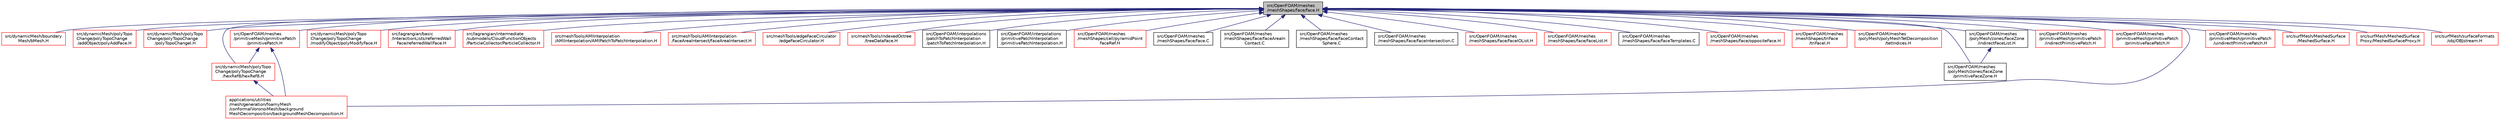 digraph "src/OpenFOAM/meshes/meshShapes/face/face.H"
{
  bgcolor="transparent";
  edge [fontname="Helvetica",fontsize="10",labelfontname="Helvetica",labelfontsize="10"];
  node [fontname="Helvetica",fontsize="10",shape=record];
  Node157 [label="src/OpenFOAM/meshes\l/meshShapes/face/face.H",height=0.2,width=0.4,color="black", fillcolor="grey75", style="filled", fontcolor="black"];
  Node157 -> Node158 [dir="back",color="midnightblue",fontsize="10",style="solid",fontname="Helvetica"];
  Node158 [label="src/dynamicMesh/boundary\lMesh/bMesh.H",height=0.2,width=0.4,color="red",URL="$a00380.html"];
  Node157 -> Node161 [dir="back",color="midnightblue",fontsize="10",style="solid",fontname="Helvetica"];
  Node161 [label="src/dynamicMesh/polyTopo\lChange/polyTopoChange\l/addObject/polyAddFace.H",height=0.2,width=0.4,color="red",URL="$a00716.html"];
  Node157 -> Node175 [dir="back",color="midnightblue",fontsize="10",style="solid",fontname="Helvetica"];
  Node175 [label="src/dynamicMesh/polyTopo\lChange/polyTopoChange\l/polyTopoChangeI.H",height=0.2,width=0.4,color="red",URL="$a00794.html"];
  Node157 -> Node238 [dir="back",color="midnightblue",fontsize="10",style="solid",fontname="Helvetica"];
  Node238 [label="src/dynamicMesh/polyTopo\lChange/polyTopoChange\l/hexRef8/hexRef8.H",height=0.2,width=0.4,color="red",URL="$a00755.html"];
  Node238 -> Node216 [dir="back",color="midnightblue",fontsize="10",style="solid",fontname="Helvetica"];
  Node216 [label="applications/utilities\l/mesh/generation/foamyMesh\l/conformalVoronoiMesh/background\lMeshDecomposition/backgroundMeshDecomposition.H",height=0.2,width=0.4,color="red",URL="$a18476.html"];
  Node157 -> Node251 [dir="back",color="midnightblue",fontsize="10",style="solid",fontname="Helvetica"];
  Node251 [label="src/dynamicMesh/polyTopo\lChange/polyTopoChange\l/modifyObject/polyModifyFace.H",height=0.2,width=0.4,color="red",URL="$a00773.html"];
  Node157 -> Node252 [dir="back",color="midnightblue",fontsize="10",style="solid",fontname="Helvetica"];
  Node252 [label="src/lagrangian/basic\l/InteractionLists/referredWall\lFace/referredWallFace.H",height=0.2,width=0.4,color="red",URL="$a05552.html"];
  Node157 -> Node265 [dir="back",color="midnightblue",fontsize="10",style="solid",fontname="Helvetica"];
  Node265 [label="src/lagrangian/intermediate\l/submodels/CloudFunctionObjects\l/ParticleCollector/ParticleCollector.H",height=0.2,width=0.4,color="red",URL="$a06245.html"];
  Node157 -> Node274 [dir="back",color="midnightblue",fontsize="10",style="solid",fontname="Helvetica"];
  Node274 [label="src/meshTools/AMIInterpolation\l/AMIInterpolation/AMIPatchToPatchInterpolation.H",height=0.2,width=0.4,color="red",URL="$a07982.html"];
  Node157 -> Node564 [dir="back",color="midnightblue",fontsize="10",style="solid",fontname="Helvetica"];
  Node564 [label="src/meshTools/AMIInterpolation\l/faceAreaIntersect/faceAreaIntersect.H",height=0.2,width=0.4,color="red",URL="$a07988.html"];
  Node157 -> Node580 [dir="back",color="midnightblue",fontsize="10",style="solid",fontname="Helvetica"];
  Node580 [label="src/meshTools/edgeFaceCirculator\l/edgeFaceCirculator.H",height=0.2,width=0.4,color="red",URL="$a08228.html"];
  Node157 -> Node582 [dir="back",color="midnightblue",fontsize="10",style="solid",fontname="Helvetica"];
  Node582 [label="src/meshTools/indexedOctree\l/treeDataFace.H",height=0.2,width=0.4,color="red",URL="$a08243.html"];
  Node157 -> Node589 [dir="back",color="midnightblue",fontsize="10",style="solid",fontname="Helvetica"];
  Node589 [label="src/OpenFOAM/interpolations\l/patchToPatchInterpolation\l/patchToPatchInterpolation.H",height=0.2,width=0.4,color="black",URL="$a11222.html"];
  Node157 -> Node590 [dir="back",color="midnightblue",fontsize="10",style="solid",fontname="Helvetica"];
  Node590 [label="src/OpenFOAM/interpolations\l/primitivePatchInterpolation\l/primitivePatchInterpolation.H",height=0.2,width=0.4,color="black",URL="$a11234.html"];
  Node157 -> Node591 [dir="back",color="midnightblue",fontsize="10",style="solid",fontname="Helvetica"];
  Node591 [label="src/OpenFOAM/meshes\l/meshShapes/cell/pyramidPoint\lFaceRef.H",height=0.2,width=0.4,color="red",URL="$a11957.html"];
  Node157 -> Node598 [dir="back",color="midnightblue",fontsize="10",style="solid",fontname="Helvetica"];
  Node598 [label="src/OpenFOAM/meshes\l/meshShapes/face/face.C",height=0.2,width=0.4,color="black",URL="$a12077.html"];
  Node157 -> Node599 [dir="back",color="midnightblue",fontsize="10",style="solid",fontname="Helvetica"];
  Node599 [label="src/OpenFOAM/meshes\l/meshShapes/face/faceAreaIn\lContact.C",height=0.2,width=0.4,color="black",URL="$a12083.html"];
  Node157 -> Node600 [dir="back",color="midnightblue",fontsize="10",style="solid",fontname="Helvetica"];
  Node600 [label="src/OpenFOAM/meshes\l/meshShapes/face/faceContact\lSphere.C",height=0.2,width=0.4,color="black",URL="$a12086.html",tooltip="Return location of contact sphere on the face. "];
  Node157 -> Node601 [dir="back",color="midnightblue",fontsize="10",style="solid",fontname="Helvetica"];
  Node601 [label="src/OpenFOAM/meshes\l/meshShapes/face/faceIntersection.C",height=0.2,width=0.4,color="black",URL="$a12092.html"];
  Node157 -> Node602 [dir="back",color="midnightblue",fontsize="10",style="solid",fontname="Helvetica"];
  Node602 [label="src/OpenFOAM/meshes\l/meshShapes/face/faceIOList.H",height=0.2,width=0.4,color="red",URL="$a12098.html"];
  Node157 -> Node2825 [dir="back",color="midnightblue",fontsize="10",style="solid",fontname="Helvetica"];
  Node2825 [label="src/OpenFOAM/meshes\l/meshShapes/face/faceList.H",height=0.2,width=0.4,color="red",URL="$a12101.html"];
  Node157 -> Node3123 [dir="back",color="midnightblue",fontsize="10",style="solid",fontname="Helvetica"];
  Node3123 [label="src/OpenFOAM/meshes\l/meshShapes/face/faceTemplates.C",height=0.2,width=0.4,color="black",URL="$a12107.html"];
  Node157 -> Node3124 [dir="back",color="midnightblue",fontsize="10",style="solid",fontname="Helvetica"];
  Node3124 [label="src/OpenFOAM/meshes\l/meshShapes/face/oppositeFace.H",height=0.2,width=0.4,color="red",URL="$a12110.html"];
  Node157 -> Node3125 [dir="back",color="midnightblue",fontsize="10",style="solid",fontname="Helvetica"];
  Node3125 [label="src/OpenFOAM/meshes\l/meshShapes/triFace\l/triFaceI.H",height=0.2,width=0.4,color="red",URL="$a12128.html"];
  Node157 -> Node2664 [dir="back",color="midnightblue",fontsize="10",style="solid",fontname="Helvetica"];
  Node2664 [label="src/OpenFOAM/meshes\l/polyMesh/polyMeshTetDecomposition\l/tetIndices.H",height=0.2,width=0.4,color="red",URL="$a12431.html"];
  Node157 -> Node3240 [dir="back",color="midnightblue",fontsize="10",style="solid",fontname="Helvetica"];
  Node3240 [label="src/OpenFOAM/meshes\l/polyMesh/zones/faceZone\l/indirectFaceList.H",height=0.2,width=0.4,color="black",URL="$a12563.html"];
  Node3240 -> Node3241 [dir="back",color="midnightblue",fontsize="10",style="solid",fontname="Helvetica"];
  Node3241 [label="src/OpenFOAM/meshes\l/polyMesh/zones/faceZone\l/primitiveFaceZone.H",height=0.2,width=0.4,color="black",URL="$a12566.html"];
  Node157 -> Node3241 [dir="back",color="midnightblue",fontsize="10",style="solid",fontname="Helvetica"];
  Node157 -> Node3242 [dir="back",color="midnightblue",fontsize="10",style="solid",fontname="Helvetica"];
  Node3242 [label="src/OpenFOAM/meshes\l/primitiveMesh/primitivePatch\l/indirectPrimitivePatch.H",height=0.2,width=0.4,color="red",URL="$a12755.html"];
  Node157 -> Node3266 [dir="back",color="midnightblue",fontsize="10",style="solid",fontname="Helvetica"];
  Node3266 [label="src/OpenFOAM/meshes\l/primitiveMesh/primitivePatch\l/primitiveFacePatch.H",height=0.2,width=0.4,color="red",URL="$a12764.html"];
  Node157 -> Node3275 [dir="back",color="midnightblue",fontsize="10",style="solid",fontname="Helvetica"];
  Node3275 [label="src/OpenFOAM/meshes\l/primitiveMesh/primitivePatch\l/primitivePatch.H",height=0.2,width=0.4,color="red",URL="$a12767.html"];
  Node3275 -> Node238 [dir="back",color="midnightblue",fontsize="10",style="solid",fontname="Helvetica"];
  Node3275 -> Node216 [dir="back",color="midnightblue",fontsize="10",style="solid",fontname="Helvetica"];
  Node157 -> Node3726 [dir="back",color="midnightblue",fontsize="10",style="solid",fontname="Helvetica"];
  Node3726 [label="src/OpenFOAM/meshes\l/primitiveMesh/primitivePatch\l/uindirectPrimitivePatch.H",height=0.2,width=0.4,color="red",URL="$a12770.html"];
  Node157 -> Node3170 [dir="back",color="midnightblue",fontsize="10",style="solid",fontname="Helvetica"];
  Node3170 [label="src/surfMesh/MeshedSurface\l/MeshedSurface.H",height=0.2,width=0.4,color="red",URL="$a15362.html"];
  Node157 -> Node3234 [dir="back",color="midnightblue",fontsize="10",style="solid",fontname="Helvetica"];
  Node3234 [label="src/surfMesh/MeshedSurface\lProxy/MeshedSurfaceProxy.H",height=0.2,width=0.4,color="red",URL="$a15395.html"];
  Node157 -> Node3729 [dir="back",color="midnightblue",fontsize="10",style="solid",fontname="Helvetica"];
  Node3729 [label="src/surfMesh/surfaceFormats\l/obj/OBJstream.H",height=0.2,width=0.4,color="red",URL="$a15440.html"];
  Node157 -> Node216 [dir="back",color="midnightblue",fontsize="10",style="solid",fontname="Helvetica"];
}
